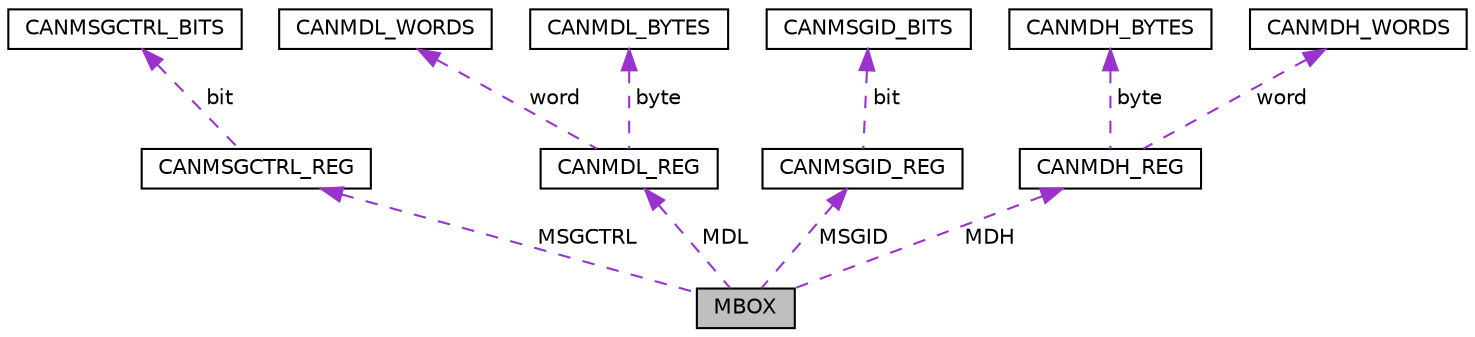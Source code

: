digraph "MBOX"
{
  edge [fontname="Helvetica",fontsize="10",labelfontname="Helvetica",labelfontsize="10"];
  node [fontname="Helvetica",fontsize="10",shape=record];
  Node1 [label="MBOX",height=0.2,width=0.4,color="black", fillcolor="grey75", style="filled", fontcolor="black"];
  Node2 -> Node1 [dir="back",color="darkorchid3",fontsize="10",style="dashed",label=" MSGCTRL" ,fontname="Helvetica"];
  Node2 [label="CANMSGCTRL_REG",height=0.2,width=0.4,color="black", fillcolor="white", style="filled",URL="$union_c_a_n_m_s_g_c_t_r_l___r_e_g.html"];
  Node3 -> Node2 [dir="back",color="darkorchid3",fontsize="10",style="dashed",label=" bit" ,fontname="Helvetica"];
  Node3 [label="CANMSGCTRL_BITS",height=0.2,width=0.4,color="black", fillcolor="white", style="filled",URL="$struct_c_a_n_m_s_g_c_t_r_l___b_i_t_s.html"];
  Node4 -> Node1 [dir="back",color="darkorchid3",fontsize="10",style="dashed",label=" MDL" ,fontname="Helvetica"];
  Node4 [label="CANMDL_REG",height=0.2,width=0.4,color="black", fillcolor="white", style="filled",URL="$union_c_a_n_m_d_l___r_e_g.html"];
  Node5 -> Node4 [dir="back",color="darkorchid3",fontsize="10",style="dashed",label=" word" ,fontname="Helvetica"];
  Node5 [label="CANMDL_WORDS",height=0.2,width=0.4,color="black", fillcolor="white", style="filled",URL="$struct_c_a_n_m_d_l___w_o_r_d_s.html"];
  Node6 -> Node4 [dir="back",color="darkorchid3",fontsize="10",style="dashed",label=" byte" ,fontname="Helvetica"];
  Node6 [label="CANMDL_BYTES",height=0.2,width=0.4,color="black", fillcolor="white", style="filled",URL="$struct_c_a_n_m_d_l___b_y_t_e_s.html"];
  Node7 -> Node1 [dir="back",color="darkorchid3",fontsize="10",style="dashed",label=" MSGID" ,fontname="Helvetica"];
  Node7 [label="CANMSGID_REG",height=0.2,width=0.4,color="black", fillcolor="white", style="filled",URL="$union_c_a_n_m_s_g_i_d___r_e_g.html"];
  Node8 -> Node7 [dir="back",color="darkorchid3",fontsize="10",style="dashed",label=" bit" ,fontname="Helvetica"];
  Node8 [label="CANMSGID_BITS",height=0.2,width=0.4,color="black", fillcolor="white", style="filled",URL="$struct_c_a_n_m_s_g_i_d___b_i_t_s.html"];
  Node9 -> Node1 [dir="back",color="darkorchid3",fontsize="10",style="dashed",label=" MDH" ,fontname="Helvetica"];
  Node9 [label="CANMDH_REG",height=0.2,width=0.4,color="black", fillcolor="white", style="filled",URL="$union_c_a_n_m_d_h___r_e_g.html"];
  Node10 -> Node9 [dir="back",color="darkorchid3",fontsize="10",style="dashed",label=" byte" ,fontname="Helvetica"];
  Node10 [label="CANMDH_BYTES",height=0.2,width=0.4,color="black", fillcolor="white", style="filled",URL="$struct_c_a_n_m_d_h___b_y_t_e_s.html"];
  Node11 -> Node9 [dir="back",color="darkorchid3",fontsize="10",style="dashed",label=" word" ,fontname="Helvetica"];
  Node11 [label="CANMDH_WORDS",height=0.2,width=0.4,color="black", fillcolor="white", style="filled",URL="$struct_c_a_n_m_d_h___w_o_r_d_s.html"];
}
